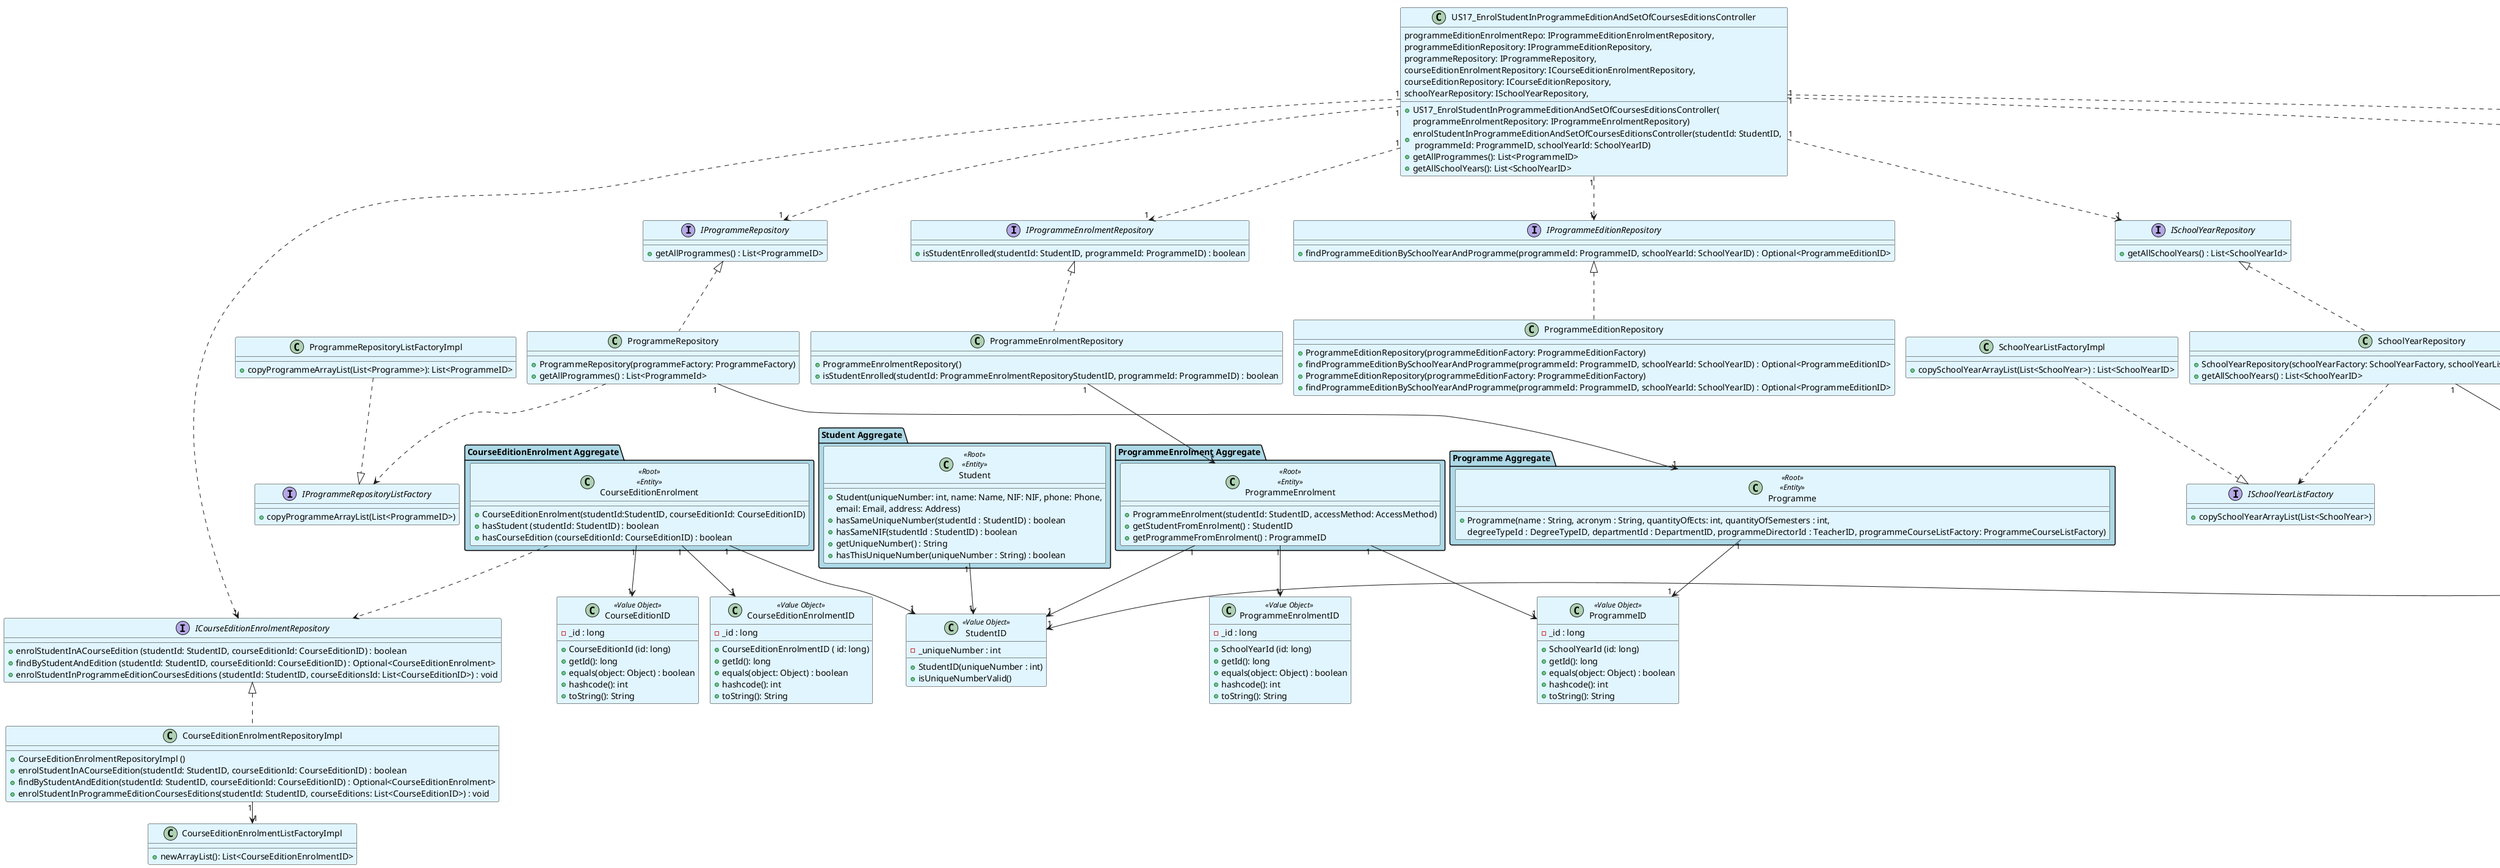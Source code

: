 @startuml
!pragma layout smetana
'left to right direction

skinparam ranksep 30
skinparam nodesep 30
skinparam classBackgroundColor #E1F5FE
skinparam linetype ortho

class US17_EnrolStudentInProgrammeEditionAndSetOfCoursesEditionsController {
    +US17_EnrolStudentInProgrammeEditionAndSetOfCoursesEditionsController(
          programmeEditionEnrolmentRepo: IProgrammeEditionEnrolmentRepository,
          programmeEditionRepository: IProgrammeEditionRepository,
          programmeRepository: IProgrammeRepository,
          courseEditionEnrolmentRepository: ICourseEditionEnrolmentRepository,
          courseEditionRepository: ICourseEditionRepository,
          schoolYearRepository: ISchoolYearRepository,
          programmeEnrolmentRepository: IProgrammeEnrolmentRepository)
    +enrolStudentInProgrammeEditionAndSetOfCoursesEditionsController(studentId: StudentID, \n programmeId: ProgrammeID, schoolYearId: SchoolYearID)
    +getAllProgrammes(): List<ProgrammeID>
    +getAllSchoolYears(): List<SchoolYearID>
}

'Interfaces
interface IProgrammeEditionEnrolmentRepository {
    +enrolStudentInProgrammeEdition(studentId: StudentID, programmeEditionId: ProgrammeEditionID) : boolean
    +isStudentEnrolledInThisProgrammeEdition(studentId: StudentID, programmeEditionId: ProgrammeEditionID) : boolean
}

interface IProgrammeEditionRepository {
    +findProgrammeEditionBySchoolYearAndProgramme(programmeId: ProgrammeID, schoolYearId: SchoolYearID) : Optional<ProgrammeEditionID>
}

interface IProgrammeRepository {
    +getAllProgrammes() : List<ProgrammeID>
}

interface ICourseEditionEnrolmentRepository {
    +enrolStudentInACourseEdition (studentId: StudentID, courseEditionId: CourseEditionID) : boolean
    +findByStudentAndEdition (studentId: StudentID, courseEditionId: CourseEditionID) : Optional<CourseEditionEnrolment>
    +enrolStudentInProgrammeEditionCoursesEditions (studentId: StudentID, courseEditionsId: List<CourseEditionID>) : void
}

interface ICourseEditionRepository {
    +findCourseEditionsByProgrammeEdition(programmeEditionId: ProgrammeEditionID): List<CourseEditionId>
}

interface ISchoolYearRepository {
    +getAllSchoolYears() : List<SchoolYearId>
}

interface IProgrammeEnrolmentRepository {
    +isStudentEnrolled(studentId: StudentID, programmeId: ProgrammeID) : boolean
}

interface IProgrammeRepositoryListFactory {
    +copyProgrammeArrayList(List<ProgrammeID>)
}

interface ISchoolYearListFactory {
    +copySchoolYearArrayList(List<SchoolYear>)
}

interface IProgrammeEditionEnrolmentFactory{
    +newProgrammeEditionEnrolment(studentId: StudentID, programmeEditionId: ProgrammeEditionID)
}

interface IProgrammeEditionEnrolmentListFactory{
    +newProgrammeEditionEnrolmentList(): Set<ProgrammeEditionEnrolmentId>
}

'Repositories
class ProgrammeEditionEnrolmentRepository {
    +ProgrammeEditionEnrolmentRepository(programmeEditionEnrolmentFactory: ProgrammeEditionEnrolmentFactory,
          programmeEditionEnrolmentListFactory: ProgrammeEditionEnrolmentListFactory)
    +enrolStudentInProgrammeEdition(studentId: StudentID, programmeEditionId: ProgrammeEditionID) : boolean
    +isStudentEnrolledInThisProgrammeEdition(studentId: StudentID, programmeEditionId: ProgrammeEditionID) : boolean
}

class ProgrammeEditionRepository {
    +ProgrammeEditionRepository(programmeEditionFactory: ProgrammeEditionFactory)
    +findProgrammeEditionBySchoolYearAndProgramme(programmeId: ProgrammeID, schoolYearId: SchoolYearID) : Optional<ProgrammeEditionID>
}

class ProgrammeRepository {
    +ProgrammeRepository(programmeFactory: ProgrammeFactory)
    +getAllProgrammes() : List<ProgrammeId>
}

class CourseEditionEnrolmentRepositoryImpl {
    +CourseEditionEnrolmentRepositoryImpl ()
    +enrolStudentInACourseEdition(studentId: StudentID, courseEditionId: CourseEditionID) : boolean
    +findByStudentAndEdition(studentId: StudentID, courseEditionId: CourseEditionID) : Optional<CourseEditionEnrolment>
    +enrolStudentInProgrammeEditionCoursesEditions(studentId: StudentID, courseEditions: List<CourseEditionID>) : void
}

class CourseEditionRepository {
    +CourseEditionRepository(courseEditionFactory: CourseEditionFactory)
    +findCourseEditionsByProgrammeEdition(programmeEdition: ProgrammeEdition) : List<CourseEditionID>
}

class SchoolYearRepository {
    +SchoolYearRepository(schoolYearFactory: SchoolYearFactory, schoolYearListFactory: SchoolYearListFactory)
    +getAllSchoolYears() : List<SchoolYearID>
}

class ProgrammeEnrolmentRepository {
    +ProgrammeEnrolmentRepository()
    +isStudentEnrolled(studentId: ProgrammeEnrolmentRepositoryStudentID, programmeId: ProgrammeID) : boolean
}

class ProgrammeEditionRepository {
    +ProgrammeEditionRepository(programmeEditionFactory: ProgrammeEditionFactory)
    +findProgrammeEditionBySchoolYearAndProgramme(programmeId: ProgrammeID, schoolYearId: SchoolYearID) : Optional<ProgrammeEditionID>
}

'Repository -> interface
IProgrammeEditionEnrolmentRepository <|.. ProgrammeEditionEnrolmentRepository
IProgrammeEditionRepository <|.. ProgrammeEditionRepository
IProgrammeRepository <|.. ProgrammeRepository
ICourseEditionEnrolmentRepository <|.. CourseEditionEnrolmentRepositoryImpl
ICourseEditionRepository <|.. CourseEditionRepository
ISchoolYearRepository <|.. SchoolYearRepository
IProgrammeEnrolmentRepository <|.. ProgrammeEnrolmentRepository

'Aggregates
package "CourseEditionEnrolment Aggregate" #Lightblue {
    class CourseEditionEnrolment <<Root>> <<Entity>> {
    +CourseEditionEnrolment(studentId:StudentID, courseEditionId: CourseEditionID)
    +hasStudent (studentId: StudentID) : boolean
    +hasCourseEdition (courseEditionId: CourseEditionID) : boolean
    }
}

package "ProgrammeEditionEnrolment Aggregate" #Lightblue {
    class ProgrammeEditionEnrolment <<Root>> <<Entity>> {
    +ProgrammeEditionEnrolment(studentId:StudentID, programmeEditionId: ProgrammeEditionID)
    +getStudentUniqueNumber() : String
    +equals (obj: Object) : boolean
    +findProgrammeEditionInEnrollment () : ProgrammeEditionID
    }
}

package "ProgrammeEditionEnrolment Aggregate" #Lightblue {
    class ProgrammeEditionEnrolment <<Root>> <<Entity>> {
    +ProgrammeEditionEnrolment(studentId:StudentID, programmeEditionId: ProgrammeEditionID)
    +getStudentUniqueNumber() : String
    +equals (obj: Object) : boolean
    +findProgrammeEditionInEnrollment () : ProgrammeEditionID
    }
}

package "Programme Aggregate" #Lightblue{
    class Programme <<Root>> <<Entity>>  {
     + Programme(name : String, acronym : String, quantityOfEcts: int, quantityOfSemesters : int,
          degreeTypeId : DegreeTypeID, departmentId : DepartmentID, programmeDirectorId : TeacherID, programmeCourseListFactory: ProgrammeCourseListFactory)
    }
 }

 package "Student Aggregate" #Lightblue{
     class Student <<Root>> <<Entity>> {
         +Student(uniqueNumber: int, name: Name, NIF: NIF, phone: Phone,
         email: Email, address: Address)
         + hasSameUniqueNumber(studentId : StudentID) : boolean
         + hasSameNIF(studentId : StudentID) : boolean
         + getUniqueNumber() : String
         + hasThisUniqueNumber(uniqueNumber : String) : boolean
     }
 }

 package "ProgrammeEdition Aggregate" #Lightblue{
     class ProgrammeEdition <<Root>> <<Entity>> {
         +ProgrammeEdition(programmeId: ProgrammeID, schoolYearId: SchoolYearID)
         +findProgrammeInProgrammeEdition() : ProgrammeID
         +findSchoolYearInProgrammeEdition() : SchoolYearID
     }
 }

 package "CourseEdition Aggregate" #Lightblue{
     class CourseEdition <<Root>> <<Entity>> {
         +CourseEdition(programmeEditionId: ProgrammeEditionID, course: Course)
         +whatProgrammeEditionBelongsThisCourseEdition() : ProgrammeEditionID
     }
 }

 package "SchoolYear Aggregate" #Lightblue{
     class SchoolYear <<Root>> <<Entity>>  {
        -_description:String
        -_startData:String
        -_endDate:String
        +SchoolYearID(description: String, StartDate: String, EndDate: String)
    }
 }

package "ProgrammeEnrolment Aggregate" #Lightblue{
    class ProgrammeEnrolment <<Root>> <<Entity>> {
        +ProgrammeEnrolment(studentId: StudentID, accessMethod: AccessMethod)
        +getStudentFromEnrolment() : StudentID
        +getProgrammeFromEnrolment() : ProgrammeID
    }
}


'Value Objects

class CourseEditionEnrolmentID <<Value Object>>{
    -_id : long
    + CourseEditionEnrolmentID ( id: long)
    + getId(): long
    + equals(object: Object) : boolean
    + hashcode(): int
    + toString(): String

}

class ProgrammeEditionEnrolmentID <<Value Object>> {
    -_id : long
    + ProgrammeEditionEnrolmentID ( id: long)
    + getId(): long
    + equals(object: Object) : boolean
    + hashcode(): int
    + toString(): String

}

class ProgrammeID <<Value Object>> {
    -_id : long
    + SchoolYearId (id: long)
    + getId(): long
    + equals(object: Object) : boolean
    + hashcode(): int
    + toString(): String
}

class StudentID <<Value Object>> {
    -_uniqueNumber : int
    + StudentID(uniqueNumber : int)
    + isUniqueNumberValid()
}

class ProgrammeEnrolmentID <<Value Object>>{
    -_id : long
    + SchoolYearId (id: long)
    + getId(): long
    + equals(object: Object) : boolean
    + hashcode(): int
    + toString(): String
}

class CourseEditionID <<Value Object>>{
    -_id : long
    + CourseEditionId (id: long)
    + getId(): long
    + equals(object: Object) : boolean
    + hashcode(): int
    + toString(): String
}

class ProgrammeEditionID <<Value Object>> {
        -_id : long
        + ProgrammeEditionId (id: long)
        + getId(): long
        + equals(object: Object) : boolean
        + hashcode(): int
        + toString(): String
}

class SchoolYearID <<Value Object>>{
    -_id : long
    + SchoolYearId (id: long)
    + getId(): long
    + equals(object: Object) : boolean
    + hashcode(): int
    + toString(): String
    }

'Factory
class ProgrammeEditionEnrolmentFactoryImpl {
    +newProgrammeEditionEnrolment(studentId: StudentID, programmeEditionId: ProgrammeEditionID)
}

class ProgrammeEditionEnrolmentListFactoryImpl{
+newProgrammeEditionEnrolmentList(): Set<ProgrammeEditionEnrolmentID>
}

class CourseEditionEnrolmentListFactoryImpl {
    +newArrayList(): List<CourseEditionEnrolmentID>
}

class ProgrammeRepositoryListFactoryImpl {
    +copyProgrammeArrayList(List<Programme>): List<ProgrammeID>
}

class SchoolYearListFactoryImpl {
    +copySchoolYearArrayList(List<SchoolYear>) : List<SchoolYearID>
}


class CourseEditionListFactoryImpl{
    +newArrayList(CourseEditionID)
}


'Others


' Controller - interfacesRepo
US17_EnrolStudentInProgrammeEditionAndSetOfCoursesEditionsController "1" ..> "1" IProgrammeEditionEnrolmentRepository
US17_EnrolStudentInProgrammeEditionAndSetOfCoursesEditionsController "1" ..> "1" IProgrammeEditionRepository
US17_EnrolStudentInProgrammeEditionAndSetOfCoursesEditionsController "1" ..> "1" IProgrammeRepository
US17_EnrolStudentInProgrammeEditionAndSetOfCoursesEditionsController "1" ..> "1" ICourseEditionEnrolmentRepository
US17_EnrolStudentInProgrammeEditionAndSetOfCoursesEditionsController "1" ..> "1" ICourseEditionRepository
US17_EnrolStudentInProgrammeEditionAndSetOfCoursesEditionsController "1" ..> "1" ISchoolYearRepository
US17_EnrolStudentInProgrammeEditionAndSetOfCoursesEditionsController "1" ..> "1" IProgrammeEnrolmentRepository

' Other connections
CourseEditionRepository "1" --> "1" CourseEditionListFactoryImpl
CourseEditionRepository "1" --> "1" CourseEdition
CourseEditionEnrolment " " ..> " " ICourseEditionEnrolmentRepository
CourseEditionEnrolmentRepositoryImpl "1" --> "1" CourseEditionEnrolmentListFactoryImpl

ProgrammeEditionEnrolment"1" --> "1" StudentID
ProgrammeEditionEnrolmentRepository "1" --> "1" ProgrammeEditionEnrolment
IProgrammeEditionEnrolmentFactory <.. ProgrammeEditionEnrolmentRepository
ProgrammeEditionEnrolmentRepository ..> IProgrammeEditionEnrolmentListFactory
IProgrammeEditionEnrolmentFactory <|.. ProgrammeEditionEnrolmentFactoryImpl
IProgrammeEditionEnrolmentListFactory <|.. ProgrammeEditionEnrolmentListFactoryImpl
ProgrammeEnrolmentRepository "1" --> "*" ProgrammeEnrolment
ProgrammeRepository ..> IProgrammeRepositoryListFactory
ProgrammeRepository "1" --> "1" Programme

ProgrammeRepositoryListFactoryImpl ..|> IProgrammeRepositoryListFactory
SchoolYearRepository ..> ISchoolYearListFactory
SchoolYearListFactoryImpl ..|> ISchoolYearListFactory
SchoolYearRepository "1" --> "1" SchoolYear
ProgrammeEditionEnrolment "1"--> "1" ProgrammeEditionID
ProgrammeEditionEnrolment "1"--> "1" ProgrammeEditionEnrolmentID
ProgrammeEdition "1" --> "1" ProgrammeEditionID
ProgrammeEdition "1" --> "1" SchoolYearID
SchoolYearID "1" --> "1" SchoolYear
CourseEditionEnrolment "1" --> "1" StudentID
CourseEditionEnrolment "1" --> "1" CourseEditionID
CourseEditionEnrolment "1" --> "1" CourseEditionEnrolmentID
ProgrammeEnrolment "1" --> "1" ProgrammeID
Programme "1" --> "1" ProgrammeID
ProgrammeEnrolment "1" --> "1" StudentID
ProgrammeEnrolment "1" --> "1" ProgrammeEnrolmentID
Student "1" --> "1" StudentID


@enduml
